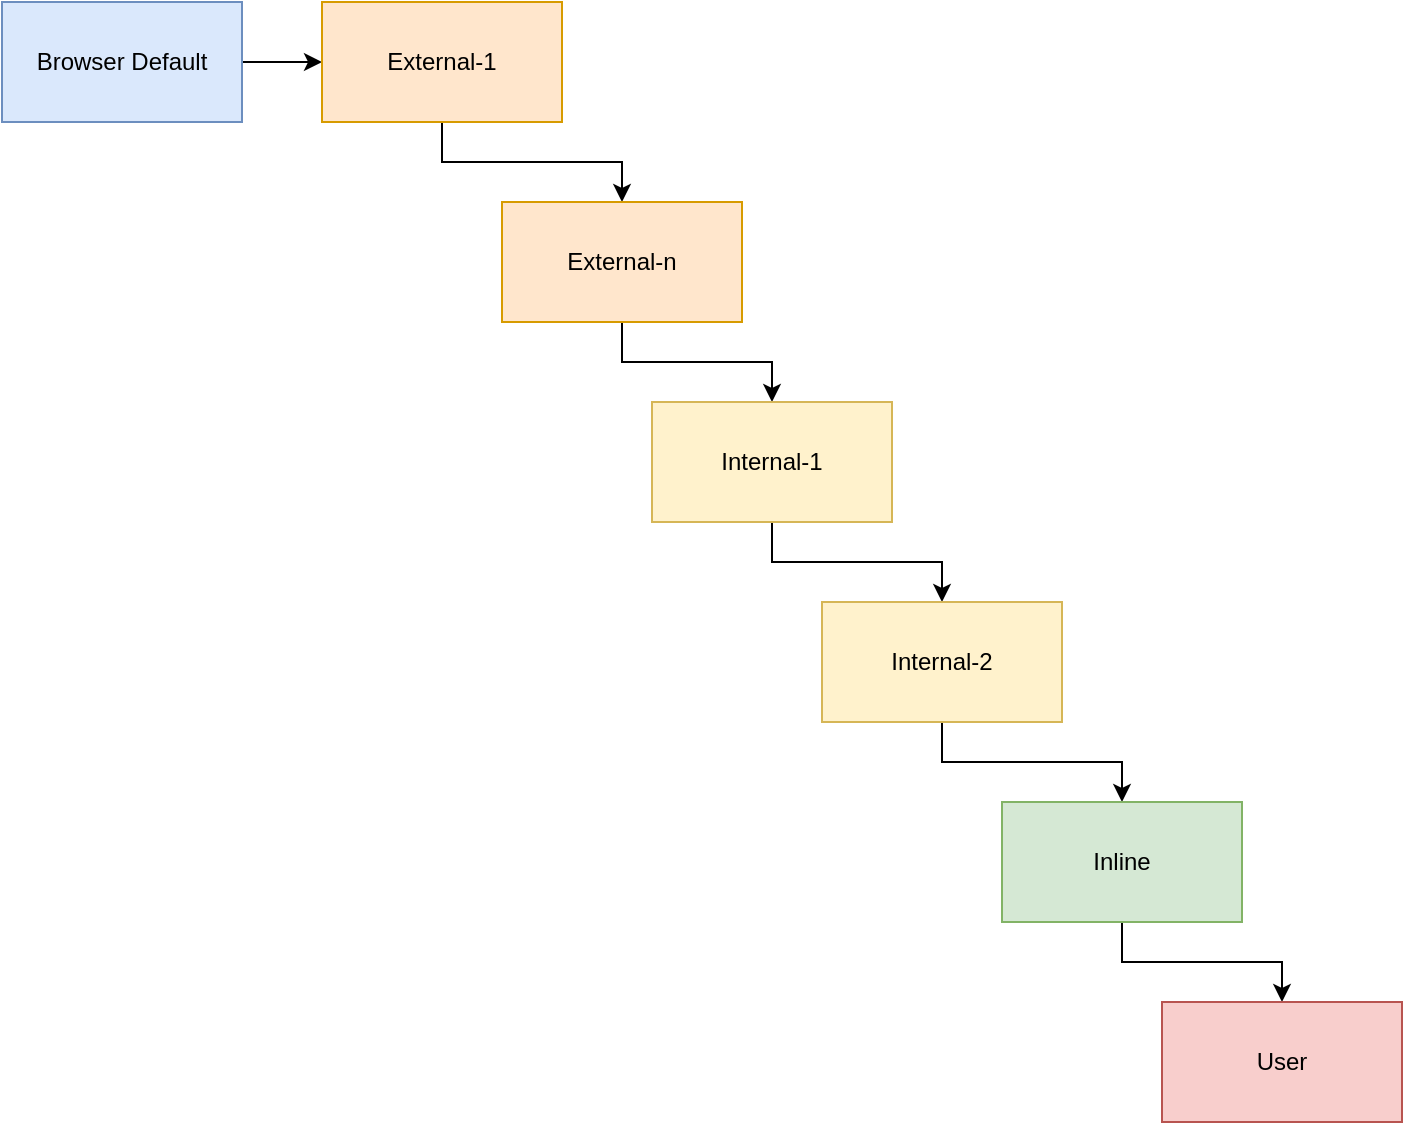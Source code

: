 <mxfile version="13.7.9" type="device"><diagram id="tQqqBEpWfMPW2IXzTmLw" name="Page-1"><mxGraphModel dx="1422" dy="832" grid="1" gridSize="10" guides="1" tooltips="1" connect="1" arrows="1" fold="1" page="1" pageScale="1" pageWidth="850" pageHeight="1100" math="0" shadow="0"><root><mxCell id="0"/><mxCell id="1" parent="0"/><mxCell id="uAl04uH_oNZn5pHIwXCR-8" value="" style="edgeStyle=orthogonalEdgeStyle;rounded=0;orthogonalLoop=1;jettySize=auto;html=1;" edge="1" parent="1" source="uAl04uH_oNZn5pHIwXCR-1" target="uAl04uH_oNZn5pHIwXCR-2"><mxGeometry relative="1" as="geometry"/></mxCell><mxCell id="uAl04uH_oNZn5pHIwXCR-1" value="Browser Default" style="rounded=0;whiteSpace=wrap;html=1;fillColor=#dae8fc;strokeColor=#6c8ebf;" vertex="1" parent="1"><mxGeometry x="40" y="100" width="120" height="60" as="geometry"/></mxCell><mxCell id="uAl04uH_oNZn5pHIwXCR-14" style="edgeStyle=orthogonalEdgeStyle;rounded=0;orthogonalLoop=1;jettySize=auto;html=1;exitX=0.5;exitY=1;exitDx=0;exitDy=0;entryX=0.5;entryY=0;entryDx=0;entryDy=0;" edge="1" parent="1" source="uAl04uH_oNZn5pHIwXCR-2" target="uAl04uH_oNZn5pHIwXCR-3"><mxGeometry relative="1" as="geometry"/></mxCell><mxCell id="uAl04uH_oNZn5pHIwXCR-2" value="External-1" style="rounded=0;whiteSpace=wrap;html=1;fillColor=#ffe6cc;strokeColor=#d79b00;" vertex="1" parent="1"><mxGeometry x="200" y="100" width="120" height="60" as="geometry"/></mxCell><mxCell id="uAl04uH_oNZn5pHIwXCR-15" style="edgeStyle=orthogonalEdgeStyle;rounded=0;orthogonalLoop=1;jettySize=auto;html=1;exitX=0.5;exitY=1;exitDx=0;exitDy=0;" edge="1" parent="1" source="uAl04uH_oNZn5pHIwXCR-3" target="uAl04uH_oNZn5pHIwXCR-4"><mxGeometry relative="1" as="geometry"/></mxCell><mxCell id="uAl04uH_oNZn5pHIwXCR-3" value="External-n" style="rounded=0;whiteSpace=wrap;html=1;fillColor=#ffe6cc;strokeColor=#d79b00;" vertex="1" parent="1"><mxGeometry x="290" y="200" width="120" height="60" as="geometry"/></mxCell><mxCell id="uAl04uH_oNZn5pHIwXCR-16" value="" style="edgeStyle=orthogonalEdgeStyle;rounded=0;orthogonalLoop=1;jettySize=auto;html=1;" edge="1" parent="1" source="uAl04uH_oNZn5pHIwXCR-4" target="uAl04uH_oNZn5pHIwXCR-5"><mxGeometry relative="1" as="geometry"/></mxCell><mxCell id="uAl04uH_oNZn5pHIwXCR-4" value="Internal-1" style="rounded=0;whiteSpace=wrap;html=1;fillColor=#fff2cc;strokeColor=#d6b656;" vertex="1" parent="1"><mxGeometry x="365" y="300" width="120" height="60" as="geometry"/></mxCell><mxCell id="uAl04uH_oNZn5pHIwXCR-17" value="" style="edgeStyle=orthogonalEdgeStyle;rounded=0;orthogonalLoop=1;jettySize=auto;html=1;" edge="1" parent="1" source="uAl04uH_oNZn5pHIwXCR-5" target="uAl04uH_oNZn5pHIwXCR-6"><mxGeometry relative="1" as="geometry"/></mxCell><mxCell id="uAl04uH_oNZn5pHIwXCR-5" value="Internal-2" style="rounded=0;whiteSpace=wrap;html=1;fillColor=#fff2cc;strokeColor=#d6b656;" vertex="1" parent="1"><mxGeometry x="450" y="400" width="120" height="60" as="geometry"/></mxCell><mxCell id="uAl04uH_oNZn5pHIwXCR-18" style="edgeStyle=orthogonalEdgeStyle;rounded=0;orthogonalLoop=1;jettySize=auto;html=1;exitX=0.5;exitY=1;exitDx=0;exitDy=0;entryX=0.5;entryY=0;entryDx=0;entryDy=0;" edge="1" parent="1" source="uAl04uH_oNZn5pHIwXCR-6" target="uAl04uH_oNZn5pHIwXCR-7"><mxGeometry relative="1" as="geometry"/></mxCell><mxCell id="uAl04uH_oNZn5pHIwXCR-6" value="Inline" style="rounded=0;whiteSpace=wrap;html=1;fillColor=#d5e8d4;strokeColor=#82b366;" vertex="1" parent="1"><mxGeometry x="540" y="500" width="120" height="60" as="geometry"/></mxCell><mxCell id="uAl04uH_oNZn5pHIwXCR-7" value="User" style="rounded=0;whiteSpace=wrap;html=1;fillColor=#f8cecc;strokeColor=#b85450;" vertex="1" parent="1"><mxGeometry x="620" y="600" width="120" height="60" as="geometry"/></mxCell></root></mxGraphModel></diagram></mxfile>